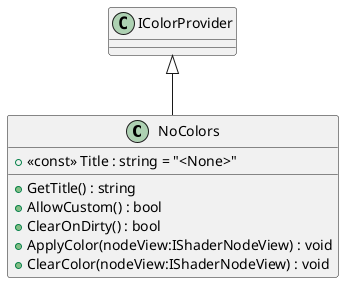 @startuml
class NoColors {
    + <<const>> Title : string = "<None>"
    + GetTitle() : string
    + AllowCustom() : bool
    + ClearOnDirty() : bool
    + ApplyColor(nodeView:IShaderNodeView) : void
    + ClearColor(nodeView:IShaderNodeView) : void
}
IColorProvider <|-- NoColors
@enduml
